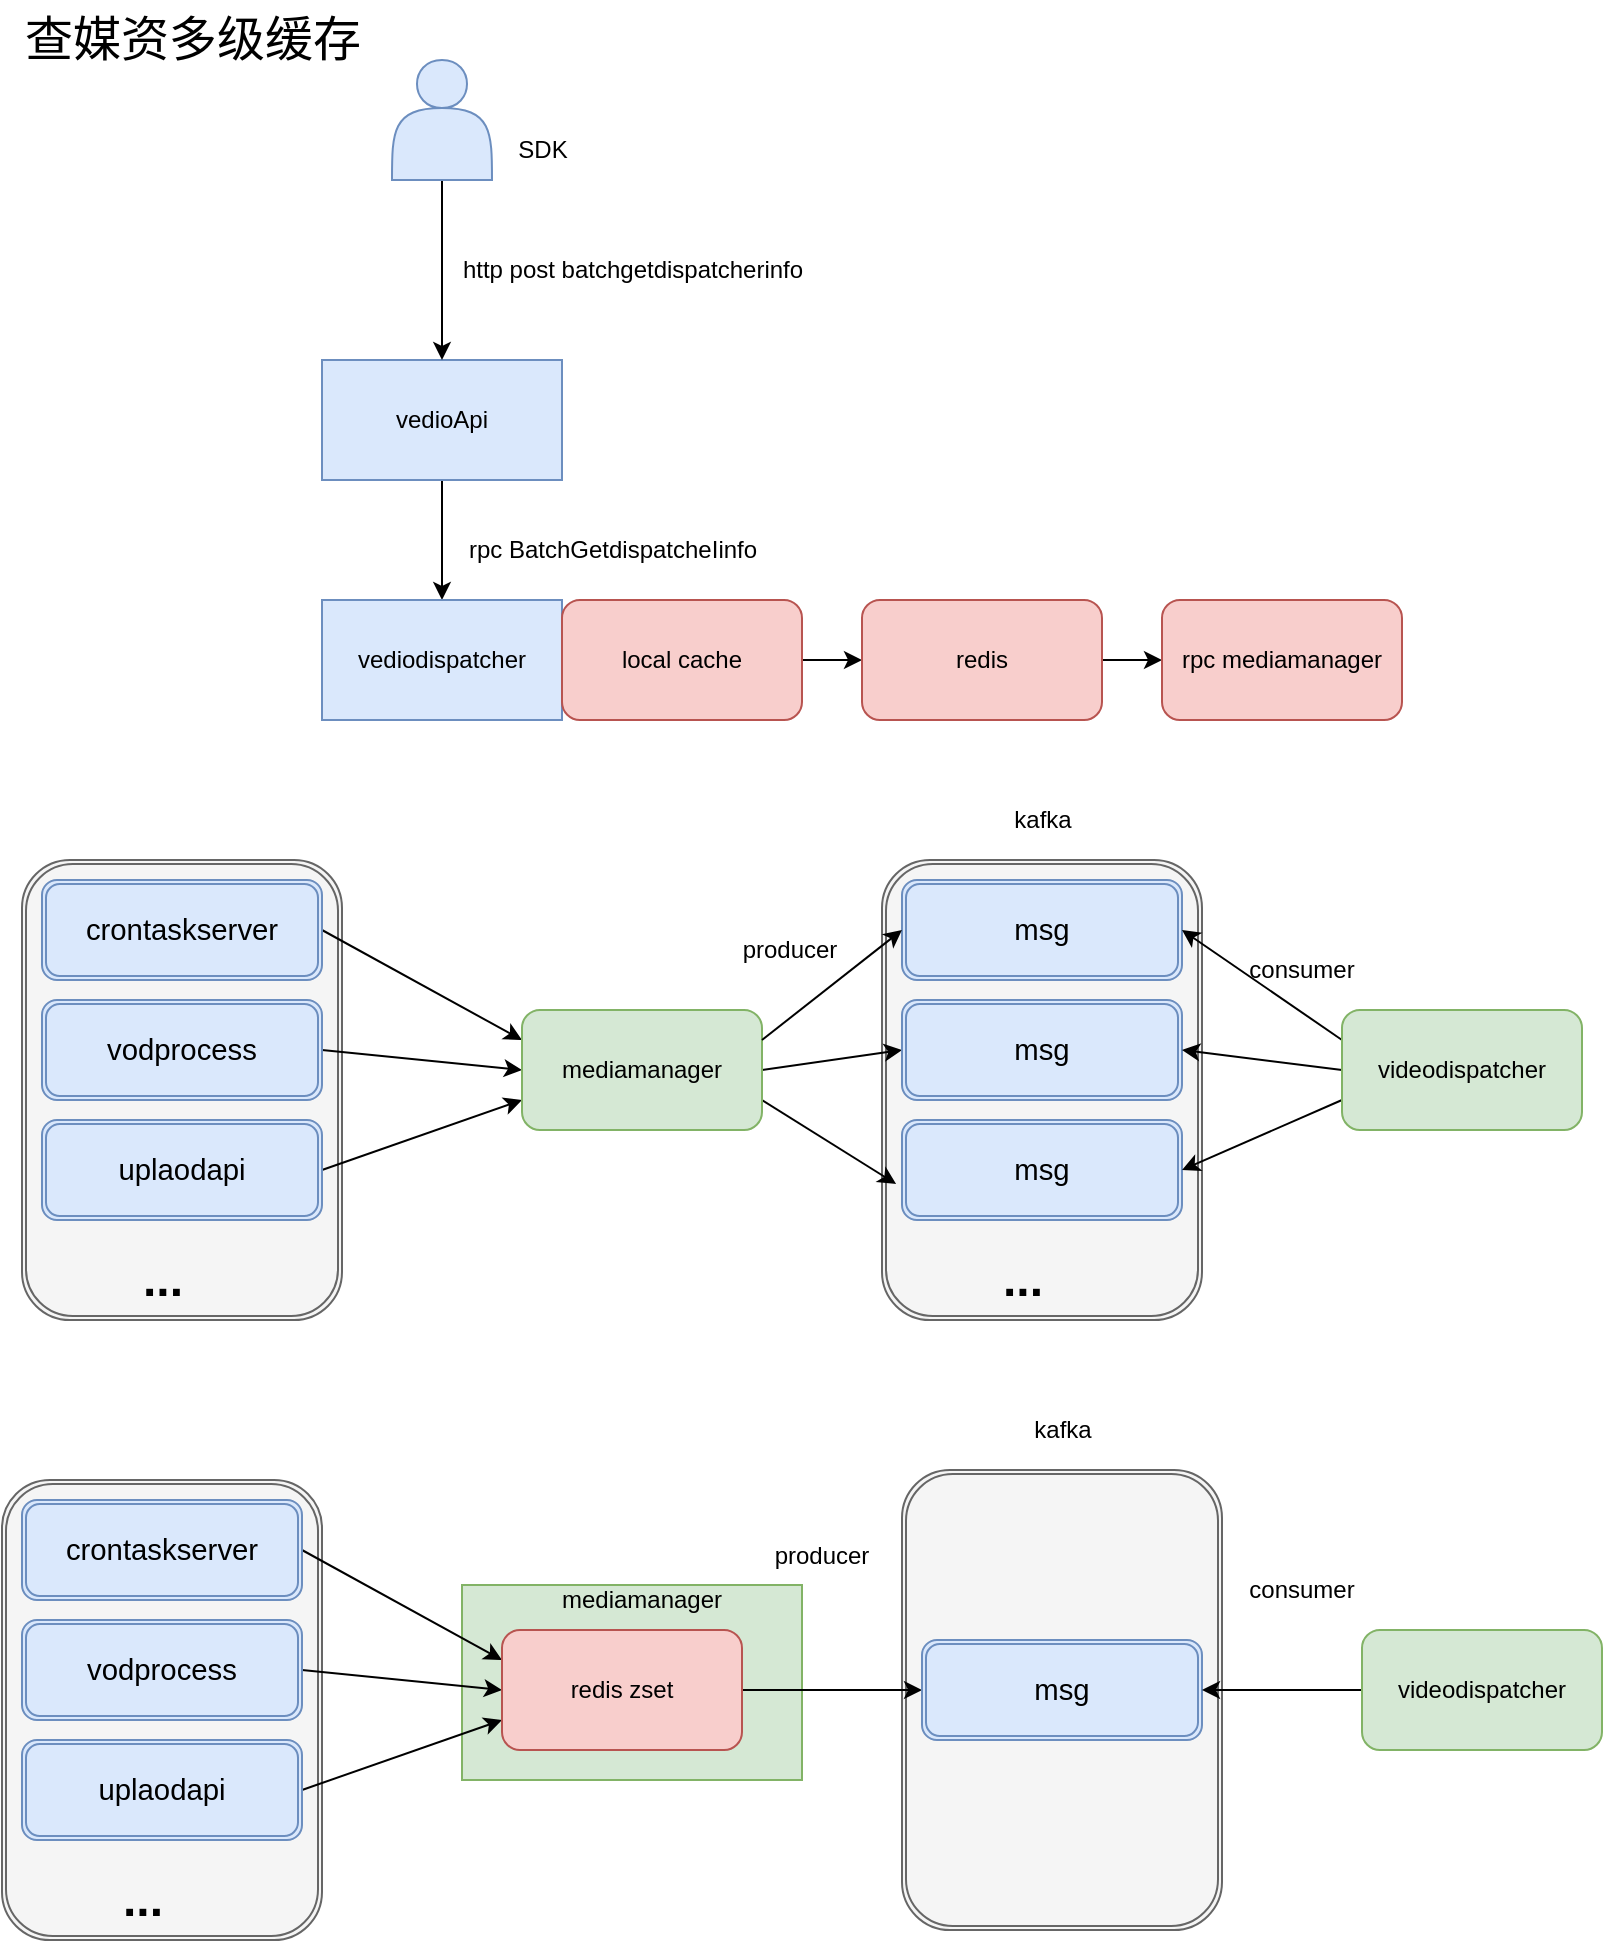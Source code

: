 <mxfile version="20.2.0" type="github">
  <diagram id="PE9LwXxQQbcbUWWuchnT" name="第 1 页">
    <mxGraphModel dx="1234" dy="684" grid="1" gridSize="10" guides="1" tooltips="1" connect="1" arrows="1" fold="1" page="1" pageScale="1" pageWidth="827" pageHeight="1169" math="0" shadow="0">
      <root>
        <mxCell id="0" />
        <mxCell id="1" parent="0" />
        <mxCell id="4TfNH83KrKkhSWXZwK_k-61" value="" style="shape=ext;double=1;rounded=1;whiteSpace=wrap;html=1;fillColor=#f5f5f5;fontColor=#333333;strokeColor=#666666;" vertex="1" parent="1">
          <mxGeometry x="470" y="755" width="160" height="230" as="geometry" />
        </mxCell>
        <mxCell id="4TfNH83KrKkhSWXZwK_k-56" value="" style="rounded=0;whiteSpace=wrap;html=1;fillColor=#d5e8d4;strokeColor=#82b366;" vertex="1" parent="1">
          <mxGeometry x="250" y="812.5" width="170" height="97.5" as="geometry" />
        </mxCell>
        <mxCell id="4TfNH83KrKkhSWXZwK_k-11" value="" style="shape=ext;double=1;rounded=1;whiteSpace=wrap;html=1;fillColor=#f5f5f5;fontColor=#333333;strokeColor=#666666;" vertex="1" parent="1">
          <mxGeometry x="460" y="450" width="160" height="230" as="geometry" />
        </mxCell>
        <mxCell id="L4WAofT8WboGvsGtaW92-8" style="edgeStyle=orthogonalEdgeStyle;rounded=0;orthogonalLoop=1;jettySize=auto;html=1;exitX=0.5;exitY=1;exitDx=0;exitDy=0;entryX=0.5;entryY=0;entryDx=0;entryDy=0;fontSize=24;" parent="1" source="L4WAofT8WboGvsGtaW92-1" target="L4WAofT8WboGvsGtaW92-2" edge="1">
          <mxGeometry relative="1" as="geometry" />
        </mxCell>
        <mxCell id="L4WAofT8WboGvsGtaW92-1" value="vedioApi" style="rounded=0;whiteSpace=wrap;html=1;fillColor=#dae8fc;strokeColor=#6c8ebf;" parent="1" vertex="1">
          <mxGeometry x="180" y="200" width="120" height="60" as="geometry" />
        </mxCell>
        <mxCell id="L4WAofT8WboGvsGtaW92-2" value="vediodispatcher" style="rounded=0;whiteSpace=wrap;html=1;fillColor=#dae8fc;strokeColor=#6c8ebf;" parent="1" vertex="1">
          <mxGeometry x="180" y="320" width="120" height="60" as="geometry" />
        </mxCell>
        <mxCell id="L4WAofT8WboGvsGtaW92-5" style="edgeStyle=orthogonalEdgeStyle;rounded=0;orthogonalLoop=1;jettySize=auto;html=1;exitX=0.5;exitY=1;exitDx=0;exitDy=0;" parent="1" source="L4WAofT8WboGvsGtaW92-3" target="L4WAofT8WboGvsGtaW92-1" edge="1">
          <mxGeometry relative="1" as="geometry" />
        </mxCell>
        <mxCell id="L4WAofT8WboGvsGtaW92-3" value="" style="shape=actor;whiteSpace=wrap;html=1;fillColor=#dae8fc;strokeColor=#6c8ebf;" parent="1" vertex="1">
          <mxGeometry x="215" y="50" width="50" height="60" as="geometry" />
        </mxCell>
        <mxCell id="L4WAofT8WboGvsGtaW92-4" value="SDK" style="text;html=1;align=center;verticalAlign=middle;resizable=0;points=[];autosize=1;strokeColor=none;fillColor=none;" parent="1" vertex="1">
          <mxGeometry x="265" y="80" width="50" height="30" as="geometry" />
        </mxCell>
        <mxCell id="L4WAofT8WboGvsGtaW92-6" value="http post batchgetdispatcherinfo" style="text;html=1;align=center;verticalAlign=middle;resizable=0;points=[];autosize=1;strokeColor=none;fillColor=none;" parent="1" vertex="1">
          <mxGeometry x="240" y="140" width="190" height="30" as="geometry" />
        </mxCell>
        <mxCell id="L4WAofT8WboGvsGtaW92-7" value="查媒资多级缓存" style="text;html=1;align=center;verticalAlign=middle;resizable=0;points=[];autosize=1;strokeColor=none;fillColor=none;fontSize=24;" parent="1" vertex="1">
          <mxGeometry x="20" y="20" width="190" height="40" as="geometry" />
        </mxCell>
        <mxCell id="L4WAofT8WboGvsGtaW92-11" value="rpc BatchGetdispatcheIinfo" style="text;html=1;align=center;verticalAlign=middle;resizable=0;points=[];autosize=1;strokeColor=none;fillColor=none;" parent="1" vertex="1">
          <mxGeometry x="240" y="280" width="170" height="30" as="geometry" />
        </mxCell>
        <mxCell id="L4WAofT8WboGvsGtaW92-16" style="edgeStyle=orthogonalEdgeStyle;rounded=0;orthogonalLoop=1;jettySize=auto;html=1;exitX=1;exitY=0.5;exitDx=0;exitDy=0;entryX=0;entryY=0.5;entryDx=0;entryDy=0;fontSize=12;" parent="1" source="L4WAofT8WboGvsGtaW92-13" target="L4WAofT8WboGvsGtaW92-15" edge="1">
          <mxGeometry relative="1" as="geometry" />
        </mxCell>
        <mxCell id="L4WAofT8WboGvsGtaW92-13" value="local cache" style="rounded=1;whiteSpace=wrap;html=1;fontSize=12;fillColor=#f8cecc;strokeColor=#b85450;" parent="1" vertex="1">
          <mxGeometry x="300" y="320" width="120" height="60" as="geometry" />
        </mxCell>
        <mxCell id="L4WAofT8WboGvsGtaW92-19" style="edgeStyle=orthogonalEdgeStyle;rounded=0;orthogonalLoop=1;jettySize=auto;html=1;exitX=1;exitY=0.5;exitDx=0;exitDy=0;entryX=0;entryY=0.5;entryDx=0;entryDy=0;fontSize=12;" parent="1" source="L4WAofT8WboGvsGtaW92-15" target="L4WAofT8WboGvsGtaW92-17" edge="1">
          <mxGeometry relative="1" as="geometry" />
        </mxCell>
        <mxCell id="L4WAofT8WboGvsGtaW92-15" value="redis" style="rounded=1;whiteSpace=wrap;html=1;fontSize=12;fillColor=#f8cecc;strokeColor=#b85450;" parent="1" vertex="1">
          <mxGeometry x="450" y="320" width="120" height="60" as="geometry" />
        </mxCell>
        <mxCell id="L4WAofT8WboGvsGtaW92-17" value="rpc mediamanager" style="rounded=1;whiteSpace=wrap;html=1;fontSize=12;fillColor=#f8cecc;strokeColor=#b85450;" parent="1" vertex="1">
          <mxGeometry x="600" y="320" width="120" height="60" as="geometry" />
        </mxCell>
        <mxCell id="4TfNH83KrKkhSWXZwK_k-1" value="" style="shape=ext;double=1;rounded=1;whiteSpace=wrap;html=1;fillColor=#f5f5f5;fontColor=#333333;strokeColor=#666666;" vertex="1" parent="1">
          <mxGeometry x="30" y="450" width="160" height="230" as="geometry" />
        </mxCell>
        <mxCell id="4TfNH83KrKkhSWXZwK_k-8" style="rounded=0;orthogonalLoop=1;jettySize=auto;html=1;exitX=1;exitY=0.5;exitDx=0;exitDy=0;entryX=0;entryY=0.25;entryDx=0;entryDy=0;" edge="1" parent="1" source="4TfNH83KrKkhSWXZwK_k-2" target="4TfNH83KrKkhSWXZwK_k-7">
          <mxGeometry relative="1" as="geometry" />
        </mxCell>
        <mxCell id="4TfNH83KrKkhSWXZwK_k-2" value="&lt;span id=&quot;docs-internal-guid-596b3e76-7fff-da2d-35f7-9990846e9c44&quot;&gt;&lt;span style=&quot;font-size: 11pt; font-family: Arial; background-color: transparent; font-variant-numeric: normal; font-variant-east-asian: normal; vertical-align: baseline;&quot;&gt;crontaskserver&lt;/span&gt;&lt;/span&gt;" style="shape=ext;double=1;rounded=1;whiteSpace=wrap;html=1;fillColor=#dae8fc;strokeColor=#6c8ebf;" vertex="1" parent="1">
          <mxGeometry x="40" y="460" width="140" height="50" as="geometry" />
        </mxCell>
        <mxCell id="4TfNH83KrKkhSWXZwK_k-9" style="rounded=0;orthogonalLoop=1;jettySize=auto;html=1;exitX=1;exitY=0.5;exitDx=0;exitDy=0;entryX=0;entryY=0.5;entryDx=0;entryDy=0;" edge="1" parent="1" source="4TfNH83KrKkhSWXZwK_k-4" target="4TfNH83KrKkhSWXZwK_k-7">
          <mxGeometry relative="1" as="geometry" />
        </mxCell>
        <mxCell id="4TfNH83KrKkhSWXZwK_k-4" value="&lt;span id=&quot;docs-internal-guid-596b3e76-7fff-da2d-35f7-9990846e9c44&quot;&gt;&lt;span style=&quot;font-size: 11pt; font-family: Arial; background-color: transparent; font-variant-numeric: normal; font-variant-east-asian: normal; vertical-align: baseline;&quot;&gt;vodprocess&lt;/span&gt;&lt;/span&gt;" style="shape=ext;double=1;rounded=1;whiteSpace=wrap;html=1;fillColor=#dae8fc;strokeColor=#6c8ebf;" vertex="1" parent="1">
          <mxGeometry x="40" y="520" width="140" height="50" as="geometry" />
        </mxCell>
        <mxCell id="4TfNH83KrKkhSWXZwK_k-10" style="edgeStyle=none;rounded=0;orthogonalLoop=1;jettySize=auto;html=1;exitX=1;exitY=0.5;exitDx=0;exitDy=0;entryX=0;entryY=0.75;entryDx=0;entryDy=0;" edge="1" parent="1" source="4TfNH83KrKkhSWXZwK_k-5" target="4TfNH83KrKkhSWXZwK_k-7">
          <mxGeometry relative="1" as="geometry" />
        </mxCell>
        <mxCell id="4TfNH83KrKkhSWXZwK_k-5" value="&lt;span id=&quot;docs-internal-guid-596b3e76-7fff-da2d-35f7-9990846e9c44&quot;&gt;&lt;span style=&quot;font-size: 11pt; font-family: Arial; background-color: transparent; font-variant-numeric: normal; font-variant-east-asian: normal; vertical-align: baseline;&quot;&gt;uplaodapi&lt;/span&gt;&lt;/span&gt;" style="shape=ext;double=1;rounded=1;whiteSpace=wrap;html=1;fillColor=#dae8fc;strokeColor=#6c8ebf;" vertex="1" parent="1">
          <mxGeometry x="40" y="580" width="140" height="50" as="geometry" />
        </mxCell>
        <mxCell id="4TfNH83KrKkhSWXZwK_k-6" value="..." style="text;strokeColor=none;fillColor=none;html=1;fontSize=24;fontStyle=1;verticalAlign=middle;align=center;" vertex="1" parent="1">
          <mxGeometry x="50" y="640" width="100" height="40" as="geometry" />
        </mxCell>
        <mxCell id="4TfNH83KrKkhSWXZwK_k-18" style="edgeStyle=none;rounded=0;orthogonalLoop=1;jettySize=auto;html=1;exitX=1;exitY=0.5;exitDx=0;exitDy=0;entryX=0;entryY=0.5;entryDx=0;entryDy=0;" edge="1" parent="1" source="4TfNH83KrKkhSWXZwK_k-7" target="4TfNH83KrKkhSWXZwK_k-13">
          <mxGeometry relative="1" as="geometry" />
        </mxCell>
        <mxCell id="4TfNH83KrKkhSWXZwK_k-19" style="edgeStyle=none;rounded=0;orthogonalLoop=1;jettySize=auto;html=1;exitX=1;exitY=0.75;exitDx=0;exitDy=0;entryX=-0.021;entryY=0.64;entryDx=0;entryDy=0;entryPerimeter=0;" edge="1" parent="1" source="4TfNH83KrKkhSWXZwK_k-7" target="4TfNH83KrKkhSWXZwK_k-14">
          <mxGeometry relative="1" as="geometry" />
        </mxCell>
        <mxCell id="4TfNH83KrKkhSWXZwK_k-7" value="mediamanager" style="rounded=1;whiteSpace=wrap;html=1;fillColor=#d5e8d4;strokeColor=#82b366;" vertex="1" parent="1">
          <mxGeometry x="280" y="525" width="120" height="60" as="geometry" />
        </mxCell>
        <mxCell id="4TfNH83KrKkhSWXZwK_k-12" value="&lt;span id=&quot;docs-internal-guid-596b3e76-7fff-da2d-35f7-9990846e9c44&quot;&gt;&lt;span style=&quot;font-size: 11pt; font-family: Arial; background-color: transparent; font-variant-numeric: normal; font-variant-east-asian: normal; vertical-align: baseline;&quot;&gt;msg&lt;/span&gt;&lt;/span&gt;" style="shape=ext;double=1;rounded=1;whiteSpace=wrap;html=1;fillColor=#dae8fc;strokeColor=#6c8ebf;" vertex="1" parent="1">
          <mxGeometry x="470" y="460" width="140" height="50" as="geometry" />
        </mxCell>
        <mxCell id="4TfNH83KrKkhSWXZwK_k-13" value="&lt;span id=&quot;docs-internal-guid-596b3e76-7fff-da2d-35f7-9990846e9c44&quot;&gt;&lt;span style=&quot;font-size: 11pt; font-family: Arial; background-color: transparent; font-variant-numeric: normal; font-variant-east-asian: normal; vertical-align: baseline;&quot;&gt;msg&lt;/span&gt;&lt;/span&gt;" style="shape=ext;double=1;rounded=1;whiteSpace=wrap;html=1;fillColor=#dae8fc;strokeColor=#6c8ebf;" vertex="1" parent="1">
          <mxGeometry x="470" y="520" width="140" height="50" as="geometry" />
        </mxCell>
        <mxCell id="4TfNH83KrKkhSWXZwK_k-14" value="&lt;span id=&quot;docs-internal-guid-596b3e76-7fff-da2d-35f7-9990846e9c44&quot;&gt;&lt;span style=&quot;font-size: 11pt; font-family: Arial; background-color: transparent; font-variant-numeric: normal; font-variant-east-asian: normal; vertical-align: baseline;&quot;&gt;msg&lt;/span&gt;&lt;/span&gt;" style="shape=ext;double=1;rounded=1;whiteSpace=wrap;html=1;fillColor=#dae8fc;strokeColor=#6c8ebf;" vertex="1" parent="1">
          <mxGeometry x="470" y="580" width="140" height="50" as="geometry" />
        </mxCell>
        <mxCell id="4TfNH83KrKkhSWXZwK_k-15" value="..." style="text;strokeColor=none;fillColor=none;html=1;fontSize=24;fontStyle=1;verticalAlign=middle;align=center;" vertex="1" parent="1">
          <mxGeometry x="480" y="640" width="100" height="40" as="geometry" />
        </mxCell>
        <mxCell id="4TfNH83KrKkhSWXZwK_k-16" style="edgeStyle=none;rounded=0;orthogonalLoop=1;jettySize=auto;html=1;exitX=1;exitY=0.25;exitDx=0;exitDy=0;entryX=0;entryY=0.5;entryDx=0;entryDy=0;" edge="1" parent="1" source="4TfNH83KrKkhSWXZwK_k-7" target="4TfNH83KrKkhSWXZwK_k-12">
          <mxGeometry relative="1" as="geometry">
            <mxPoint x="430" y="520" as="targetPoint" />
          </mxGeometry>
        </mxCell>
        <mxCell id="4TfNH83KrKkhSWXZwK_k-20" value="producer" style="text;html=1;strokeColor=none;fillColor=none;align=center;verticalAlign=middle;whiteSpace=wrap;rounded=0;" vertex="1" parent="1">
          <mxGeometry x="384" y="480" width="60" height="30" as="geometry" />
        </mxCell>
        <mxCell id="4TfNH83KrKkhSWXZwK_k-28" style="edgeStyle=none;rounded=0;orthogonalLoop=1;jettySize=auto;html=1;exitX=0;exitY=0.25;exitDx=0;exitDy=0;entryX=1;entryY=0.5;entryDx=0;entryDy=0;" edge="1" parent="1" source="4TfNH83KrKkhSWXZwK_k-26" target="4TfNH83KrKkhSWXZwK_k-12">
          <mxGeometry relative="1" as="geometry" />
        </mxCell>
        <mxCell id="4TfNH83KrKkhSWXZwK_k-29" style="edgeStyle=none;rounded=0;orthogonalLoop=1;jettySize=auto;html=1;exitX=0;exitY=0.5;exitDx=0;exitDy=0;entryX=1;entryY=0.5;entryDx=0;entryDy=0;" edge="1" parent="1" source="4TfNH83KrKkhSWXZwK_k-26" target="4TfNH83KrKkhSWXZwK_k-13">
          <mxGeometry relative="1" as="geometry" />
        </mxCell>
        <mxCell id="4TfNH83KrKkhSWXZwK_k-30" style="edgeStyle=none;rounded=0;orthogonalLoop=1;jettySize=auto;html=1;exitX=0;exitY=0.75;exitDx=0;exitDy=0;entryX=1;entryY=0.5;entryDx=0;entryDy=0;" edge="1" parent="1" source="4TfNH83KrKkhSWXZwK_k-26" target="4TfNH83KrKkhSWXZwK_k-14">
          <mxGeometry relative="1" as="geometry" />
        </mxCell>
        <mxCell id="4TfNH83KrKkhSWXZwK_k-26" value="videodispatcher" style="rounded=1;whiteSpace=wrap;html=1;fillColor=#d5e8d4;strokeColor=#82b366;" vertex="1" parent="1">
          <mxGeometry x="690" y="525" width="120" height="60" as="geometry" />
        </mxCell>
        <mxCell id="4TfNH83KrKkhSWXZwK_k-27" value="consumer" style="text;html=1;strokeColor=none;fillColor=none;align=center;verticalAlign=middle;whiteSpace=wrap;rounded=0;" vertex="1" parent="1">
          <mxGeometry x="640" y="490" width="60" height="30" as="geometry" />
        </mxCell>
        <mxCell id="4TfNH83KrKkhSWXZwK_k-32" value="" style="shape=ext;double=1;rounded=1;whiteSpace=wrap;html=1;fillColor=#f5f5f5;fontColor=#333333;strokeColor=#666666;" vertex="1" parent="1">
          <mxGeometry x="20" y="760" width="160" height="230" as="geometry" />
        </mxCell>
        <mxCell id="4TfNH83KrKkhSWXZwK_k-33" style="rounded=0;orthogonalLoop=1;jettySize=auto;html=1;exitX=1;exitY=0.5;exitDx=0;exitDy=0;entryX=0;entryY=0.25;entryDx=0;entryDy=0;" edge="1" parent="1" source="4TfNH83KrKkhSWXZwK_k-34">
          <mxGeometry relative="1" as="geometry">
            <mxPoint x="270" y="850" as="targetPoint" />
          </mxGeometry>
        </mxCell>
        <mxCell id="4TfNH83KrKkhSWXZwK_k-34" value="&lt;span id=&quot;docs-internal-guid-596b3e76-7fff-da2d-35f7-9990846e9c44&quot;&gt;&lt;span style=&quot;font-size: 11pt; font-family: Arial; background-color: transparent; font-variant-numeric: normal; font-variant-east-asian: normal; vertical-align: baseline;&quot;&gt;crontaskserver&lt;/span&gt;&lt;/span&gt;" style="shape=ext;double=1;rounded=1;whiteSpace=wrap;html=1;fillColor=#dae8fc;strokeColor=#6c8ebf;" vertex="1" parent="1">
          <mxGeometry x="30" y="770" width="140" height="50" as="geometry" />
        </mxCell>
        <mxCell id="4TfNH83KrKkhSWXZwK_k-35" style="rounded=0;orthogonalLoop=1;jettySize=auto;html=1;exitX=1;exitY=0.5;exitDx=0;exitDy=0;entryX=0;entryY=0.5;entryDx=0;entryDy=0;" edge="1" parent="1" source="4TfNH83KrKkhSWXZwK_k-36">
          <mxGeometry relative="1" as="geometry">
            <mxPoint x="270" y="865" as="targetPoint" />
          </mxGeometry>
        </mxCell>
        <mxCell id="4TfNH83KrKkhSWXZwK_k-36" value="&lt;span id=&quot;docs-internal-guid-596b3e76-7fff-da2d-35f7-9990846e9c44&quot;&gt;&lt;span style=&quot;font-size: 11pt; font-family: Arial; background-color: transparent; font-variant-numeric: normal; font-variant-east-asian: normal; vertical-align: baseline;&quot;&gt;vodprocess&lt;/span&gt;&lt;/span&gt;" style="shape=ext;double=1;rounded=1;whiteSpace=wrap;html=1;fillColor=#dae8fc;strokeColor=#6c8ebf;" vertex="1" parent="1">
          <mxGeometry x="30" y="830" width="140" height="50" as="geometry" />
        </mxCell>
        <mxCell id="4TfNH83KrKkhSWXZwK_k-37" style="edgeStyle=none;rounded=0;orthogonalLoop=1;jettySize=auto;html=1;exitX=1;exitY=0.5;exitDx=0;exitDy=0;entryX=0;entryY=0.75;entryDx=0;entryDy=0;" edge="1" parent="1" source="4TfNH83KrKkhSWXZwK_k-38">
          <mxGeometry relative="1" as="geometry">
            <mxPoint x="270" y="880" as="targetPoint" />
          </mxGeometry>
        </mxCell>
        <mxCell id="4TfNH83KrKkhSWXZwK_k-38" value="&lt;span id=&quot;docs-internal-guid-596b3e76-7fff-da2d-35f7-9990846e9c44&quot;&gt;&lt;span style=&quot;font-size: 11pt; font-family: Arial; background-color: transparent; font-variant-numeric: normal; font-variant-east-asian: normal; vertical-align: baseline;&quot;&gt;uplaodapi&lt;/span&gt;&lt;/span&gt;" style="shape=ext;double=1;rounded=1;whiteSpace=wrap;html=1;fillColor=#dae8fc;strokeColor=#6c8ebf;" vertex="1" parent="1">
          <mxGeometry x="30" y="890" width="140" height="50" as="geometry" />
        </mxCell>
        <mxCell id="4TfNH83KrKkhSWXZwK_k-39" value="..." style="text;strokeColor=none;fillColor=none;html=1;fontSize=24;fontStyle=1;verticalAlign=middle;align=center;" vertex="1" parent="1">
          <mxGeometry x="40" y="950" width="100" height="40" as="geometry" />
        </mxCell>
        <mxCell id="4TfNH83KrKkhSWXZwK_k-73" style="edgeStyle=none;rounded=0;orthogonalLoop=1;jettySize=auto;html=1;exitX=1;exitY=0.5;exitDx=0;exitDy=0;entryX=0;entryY=0.5;entryDx=0;entryDy=0;" edge="1" parent="1" source="4TfNH83KrKkhSWXZwK_k-54" target="4TfNH83KrKkhSWXZwK_k-63">
          <mxGeometry relative="1" as="geometry" />
        </mxCell>
        <mxCell id="4TfNH83KrKkhSWXZwK_k-54" value="redis zset" style="rounded=1;whiteSpace=wrap;html=1;fillColor=#f8cecc;strokeColor=#b85450;" vertex="1" parent="1">
          <mxGeometry x="270" y="835" width="120" height="60" as="geometry" />
        </mxCell>
        <mxCell id="4TfNH83KrKkhSWXZwK_k-57" value="mediamanager" style="text;html=1;strokeColor=none;fillColor=none;align=center;verticalAlign=middle;whiteSpace=wrap;rounded=0;" vertex="1" parent="1">
          <mxGeometry x="310" y="805" width="60" height="30" as="geometry" />
        </mxCell>
        <mxCell id="4TfNH83KrKkhSWXZwK_k-58" style="edgeStyle=none;shape=flexArrow;rounded=0;orthogonalLoop=1;jettySize=auto;html=1;exitX=1;exitY=0.5;exitDx=0;exitDy=0;" edge="1" parent="1" source="4TfNH83KrKkhSWXZwK_k-56" target="4TfNH83KrKkhSWXZwK_k-56">
          <mxGeometry relative="1" as="geometry" />
        </mxCell>
        <mxCell id="4TfNH83KrKkhSWXZwK_k-59" style="edgeStyle=none;shape=flexArrow;rounded=0;orthogonalLoop=1;jettySize=auto;html=1;exitX=1;exitY=1;exitDx=0;exitDy=0;" edge="1" parent="1" source="4TfNH83KrKkhSWXZwK_k-56" target="4TfNH83KrKkhSWXZwK_k-56">
          <mxGeometry relative="1" as="geometry" />
        </mxCell>
        <mxCell id="4TfNH83KrKkhSWXZwK_k-60" value="kafka" style="text;html=1;align=center;verticalAlign=middle;resizable=0;points=[];autosize=1;strokeColor=none;fillColor=none;" vertex="1" parent="1">
          <mxGeometry x="515" y="415" width="50" height="30" as="geometry" />
        </mxCell>
        <mxCell id="4TfNH83KrKkhSWXZwK_k-63" value="&lt;span id=&quot;docs-internal-guid-596b3e76-7fff-da2d-35f7-9990846e9c44&quot;&gt;&lt;span style=&quot;font-size: 11pt; font-family: Arial; background-color: transparent; font-variant-numeric: normal; font-variant-east-asian: normal; vertical-align: baseline;&quot;&gt;msg&lt;/span&gt;&lt;/span&gt;" style="shape=ext;double=1;rounded=1;whiteSpace=wrap;html=1;fillColor=#dae8fc;strokeColor=#6c8ebf;" vertex="1" parent="1">
          <mxGeometry x="480" y="840" width="140" height="50" as="geometry" />
        </mxCell>
        <mxCell id="4TfNH83KrKkhSWXZwK_k-67" style="edgeStyle=none;rounded=0;orthogonalLoop=1;jettySize=auto;html=1;exitX=0;exitY=0.5;exitDx=0;exitDy=0;entryX=1;entryY=0.5;entryDx=0;entryDy=0;" edge="1" parent="1" source="4TfNH83KrKkhSWXZwK_k-69" target="4TfNH83KrKkhSWXZwK_k-63">
          <mxGeometry relative="1" as="geometry" />
        </mxCell>
        <mxCell id="4TfNH83KrKkhSWXZwK_k-69" value="videodispatcher" style="rounded=1;whiteSpace=wrap;html=1;fillColor=#d5e8d4;strokeColor=#82b366;" vertex="1" parent="1">
          <mxGeometry x="700" y="835" width="120" height="60" as="geometry" />
        </mxCell>
        <mxCell id="4TfNH83KrKkhSWXZwK_k-70" value="consumer" style="text;html=1;strokeColor=none;fillColor=none;align=center;verticalAlign=middle;whiteSpace=wrap;rounded=0;" vertex="1" parent="1">
          <mxGeometry x="640" y="800" width="60" height="30" as="geometry" />
        </mxCell>
        <mxCell id="4TfNH83KrKkhSWXZwK_k-71" value="kafka" style="text;html=1;align=center;verticalAlign=middle;resizable=0;points=[];autosize=1;strokeColor=none;fillColor=none;" vertex="1" parent="1">
          <mxGeometry x="525" y="720" width="50" height="30" as="geometry" />
        </mxCell>
        <mxCell id="4TfNH83KrKkhSWXZwK_k-74" value="producer" style="text;html=1;strokeColor=none;fillColor=none;align=center;verticalAlign=middle;whiteSpace=wrap;rounded=0;" vertex="1" parent="1">
          <mxGeometry x="400" y="782.5" width="60" height="30" as="geometry" />
        </mxCell>
      </root>
    </mxGraphModel>
  </diagram>
</mxfile>
